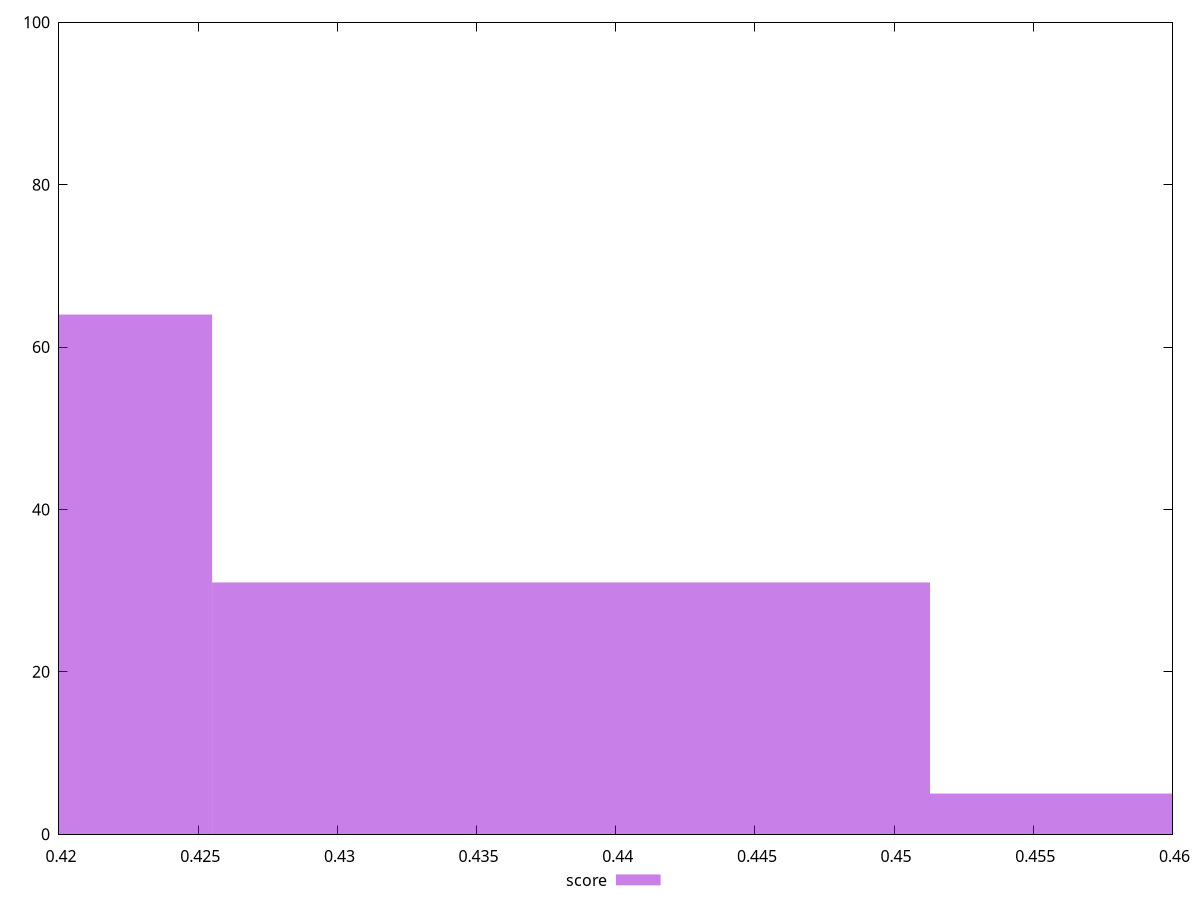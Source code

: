 reset

$score <<EOF
0.4383946029528871 31
0.41260668513212906 64
0.4641825207736452 5
EOF

set key outside below
set boxwidth 0.025787917820758066
set xrange [0.42:0.46]
set yrange [0:100]
set trange [0:100]
set style fill transparent solid 0.5 noborder
set terminal svg size 640, 490 enhanced background rgb 'white'
set output "reports/report_00031_2021-02-24T23-18-18.084Z/uses-http2/samples/card/score/histogram.svg"

plot $score title "score" with boxes

reset
